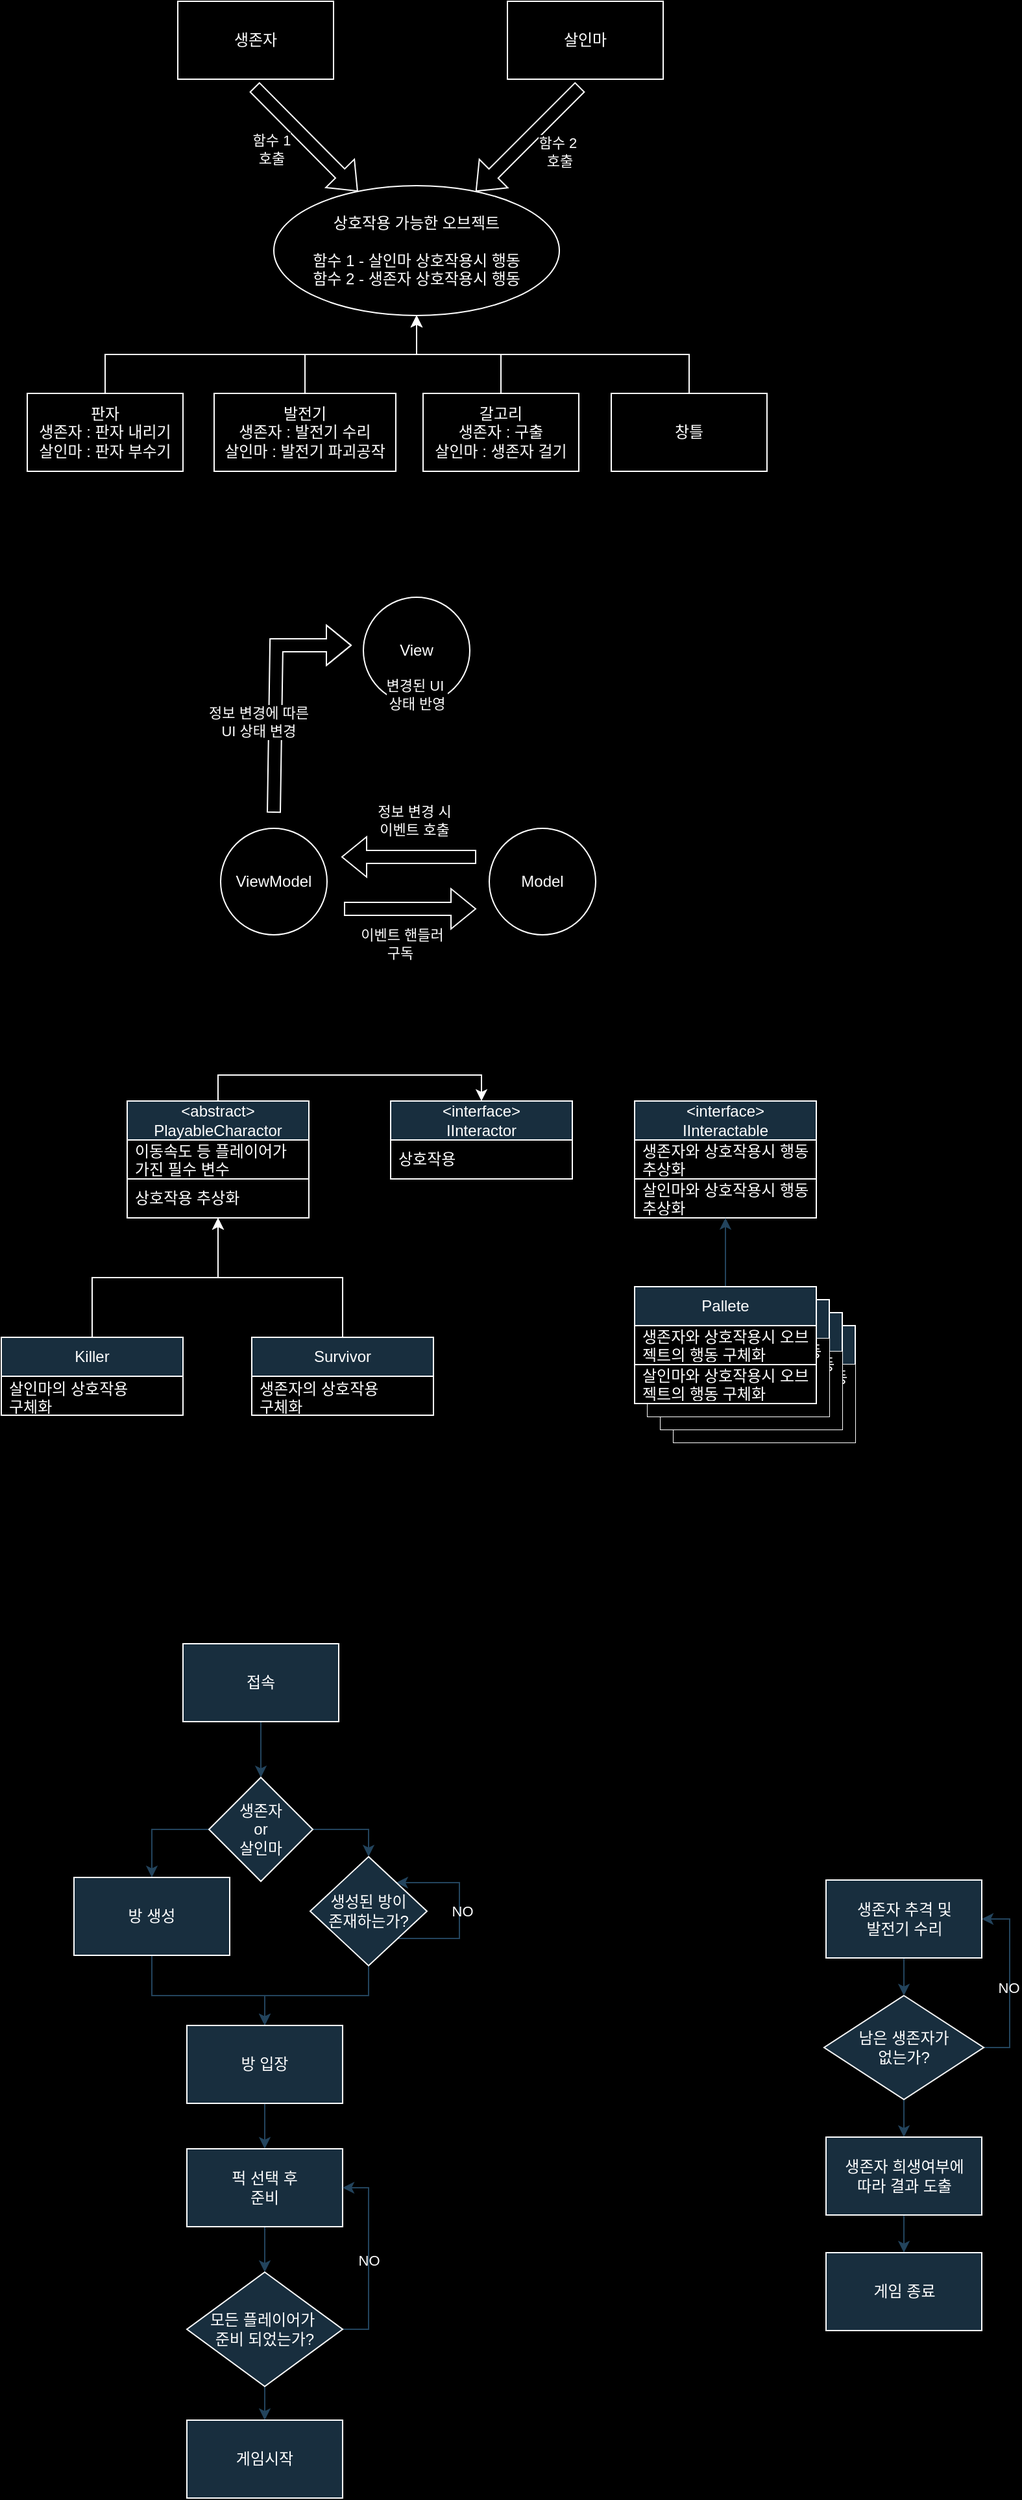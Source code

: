 <mxfile version="24.7.6">
  <diagram name="페이지-1" id="o0APWfUMKUU7ITL8NAqE">
    <mxGraphModel dx="1247" dy="642" grid="0" gridSize="10" guides="1" tooltips="1" connect="1" arrows="1" fold="1" page="0" pageScale="1" pageWidth="827" pageHeight="1169" background="#000000" math="0" shadow="0">
      <root>
        <mxCell id="0" />
        <mxCell id="1" parent="0" />
        <mxCell id="HwlPlYfOWSaUj1gYbrh8-1" value="상호작용 가능한&amp;nbsp;&lt;span style=&quot;background-color: initial;&quot;&gt;오브젝트&lt;/span&gt;&lt;div&gt;&lt;br&gt;&lt;div&gt;함수 1 - 살인마 상호작용시 행동&lt;/div&gt;&lt;div&gt;함수 2 - 생존자 상호작용시 행동&lt;/div&gt;&lt;/div&gt;" style="ellipse;whiteSpace=wrap;html=1;labelBackgroundColor=none;fillColor=#000000;strokeColor=#FFFFFF;fontColor=#FFFFFF;" vertex="1" parent="1">
          <mxGeometry x="250" y="240" width="220" height="100" as="geometry" />
        </mxCell>
        <mxCell id="HwlPlYfOWSaUj1gYbrh8-10" style="edgeStyle=orthogonalEdgeStyle;rounded=0;orthogonalLoop=1;jettySize=auto;html=1;exitX=0.5;exitY=0;exitDx=0;exitDy=0;labelBackgroundColor=none;strokeColor=#FFFFFF;fontColor=default;" edge="1" parent="1" source="HwlPlYfOWSaUj1gYbrh8-2" target="HwlPlYfOWSaUj1gYbrh8-1">
          <mxGeometry relative="1" as="geometry" />
        </mxCell>
        <mxCell id="HwlPlYfOWSaUj1gYbrh8-2" value="판자&lt;div&gt;생존자 : 판자 내리기&lt;/div&gt;&lt;div&gt;살인마 : 판자 부수기&lt;/div&gt;" style="rounded=0;whiteSpace=wrap;html=1;labelBackgroundColor=none;fillColor=#000000;strokeColor=#FFFFFF;fontColor=#FFFFFF;" vertex="1" parent="1">
          <mxGeometry x="60" y="400" width="120" height="60" as="geometry" />
        </mxCell>
        <mxCell id="HwlPlYfOWSaUj1gYbrh8-6" style="edgeStyle=orthogonalEdgeStyle;rounded=0;orthogonalLoop=1;jettySize=auto;html=1;labelBackgroundColor=none;strokeColor=#FFFFFF;fontColor=default;" edge="1" parent="1" source="HwlPlYfOWSaUj1gYbrh8-3" target="HwlPlYfOWSaUj1gYbrh8-1">
          <mxGeometry relative="1" as="geometry" />
        </mxCell>
        <mxCell id="HwlPlYfOWSaUj1gYbrh8-3" value="발전기&lt;div&gt;생존자 : 발전기 수리&lt;/div&gt;&lt;div&gt;살인마 : 발전기 파괴공작&lt;/div&gt;" style="rounded=0;whiteSpace=wrap;html=1;labelBackgroundColor=none;fillColor=#000000;strokeColor=#FFFFFF;fontColor=#FFFFFF;" vertex="1" parent="1">
          <mxGeometry x="204" y="400" width="140" height="60" as="geometry" />
        </mxCell>
        <mxCell id="HwlPlYfOWSaUj1gYbrh8-7" style="edgeStyle=orthogonalEdgeStyle;rounded=0;orthogonalLoop=1;jettySize=auto;html=1;labelBackgroundColor=none;strokeColor=#FFFFFF;fontColor=default;" edge="1" parent="1" source="HwlPlYfOWSaUj1gYbrh8-4" target="HwlPlYfOWSaUj1gYbrh8-1">
          <mxGeometry relative="1" as="geometry" />
        </mxCell>
        <mxCell id="HwlPlYfOWSaUj1gYbrh8-4" value="갈고리&lt;div&gt;생존자 : 구출&lt;/div&gt;&lt;div&gt;살인마 : 생존자 걸기&lt;/div&gt;" style="rounded=0;whiteSpace=wrap;html=1;labelBackgroundColor=none;fillColor=#000000;strokeColor=#FFFFFF;fontColor=#FFFFFF;" vertex="1" parent="1">
          <mxGeometry x="365" y="400" width="120" height="60" as="geometry" />
        </mxCell>
        <mxCell id="HwlPlYfOWSaUj1gYbrh8-11" style="edgeStyle=orthogonalEdgeStyle;rounded=0;orthogonalLoop=1;jettySize=auto;html=1;exitX=0.5;exitY=0;exitDx=0;exitDy=0;labelBackgroundColor=none;strokeColor=#FFFFFF;fontColor=default;" edge="1" parent="1" source="HwlPlYfOWSaUj1gYbrh8-5" target="HwlPlYfOWSaUj1gYbrh8-1">
          <mxGeometry relative="1" as="geometry" />
        </mxCell>
        <mxCell id="HwlPlYfOWSaUj1gYbrh8-5" value="창틀" style="rounded=0;whiteSpace=wrap;html=1;labelBackgroundColor=none;fillColor=#000000;strokeColor=#FFFFFF;fontColor=#FFFFFF;" vertex="1" parent="1">
          <mxGeometry x="510" y="400" width="120" height="60" as="geometry" />
        </mxCell>
        <mxCell id="HwlPlYfOWSaUj1gYbrh8-13" value="생존자" style="rounded=0;whiteSpace=wrap;html=1;labelBackgroundColor=none;fillColor=#000000;strokeColor=#FFFFFF;fontColor=#FFFFFF;" vertex="1" parent="1">
          <mxGeometry x="176" y="98" width="120" height="60" as="geometry" />
        </mxCell>
        <mxCell id="HwlPlYfOWSaUj1gYbrh8-15" value="" style="shape=flexArrow;endArrow=classic;html=1;rounded=0;strokeWidth=1;endSize=6;startSize=16;sourcePerimeterSpacing=0;labelBackgroundColor=none;strokeColor=#FFFFFF;fontColor=default;" edge="1" parent="1" target="HwlPlYfOWSaUj1gYbrh8-1">
          <mxGeometry width="50" height="50" relative="1" as="geometry">
            <mxPoint x="235" y="164" as="sourcePoint" />
            <mxPoint x="359.76" y="230" as="targetPoint" />
          </mxGeometry>
        </mxCell>
        <mxCell id="HwlPlYfOWSaUj1gYbrh8-16" value="함수 1&lt;div&gt;호출&lt;/div&gt;" style="edgeLabel;html=1;align=center;verticalAlign=middle;resizable=0;points=[];labelBackgroundColor=#000000;fontColor=#FFFFFF;" vertex="1" connectable="0" parent="HwlPlYfOWSaUj1gYbrh8-15">
          <mxGeometry x="-0.367" y="4" relative="1" as="geometry">
            <mxPoint x="-15" y="25" as="offset" />
          </mxGeometry>
        </mxCell>
        <mxCell id="HwlPlYfOWSaUj1gYbrh8-18" value="살인마" style="rounded=0;whiteSpace=wrap;html=1;labelBackgroundColor=none;fillColor=#000000;strokeColor=#FFFFFF;fontColor=#FFFFFF;" vertex="1" parent="1">
          <mxGeometry x="430" y="98" width="120" height="60" as="geometry" />
        </mxCell>
        <mxCell id="HwlPlYfOWSaUj1gYbrh8-19" value="" style="shape=flexArrow;endArrow=classic;html=1;rounded=0;strokeWidth=1;endSize=6;startSize=16;sourcePerimeterSpacing=0;labelBackgroundColor=none;strokeColor=#FFFFFF;fontColor=default;" edge="1" parent="1" target="HwlPlYfOWSaUj1gYbrh8-1">
          <mxGeometry width="50" height="50" relative="1" as="geometry">
            <mxPoint x="486" y="164" as="sourcePoint" />
            <mxPoint x="362" y="229" as="targetPoint" />
          </mxGeometry>
        </mxCell>
        <mxCell id="HwlPlYfOWSaUj1gYbrh8-20" value="함수 2&amp;nbsp;&lt;div&gt;호출&lt;/div&gt;" style="edgeLabel;html=1;align=center;verticalAlign=middle;resizable=0;points=[];labelBackgroundColor=#000000;fontColor=#FFFFFF;" vertex="1" connectable="0" parent="HwlPlYfOWSaUj1gYbrh8-19">
          <mxGeometry x="-0.367" y="4" relative="1" as="geometry">
            <mxPoint x="6" y="21" as="offset" />
          </mxGeometry>
        </mxCell>
        <mxCell id="HwlPlYfOWSaUj1gYbrh8-21" value="Model" style="ellipse;whiteSpace=wrap;html=1;aspect=fixed;strokeColor=#FFFFFF;fontColor=#FFFFFF;fillColor=#000000;" vertex="1" parent="1">
          <mxGeometry x="416" y="735" width="82" height="82" as="geometry" />
        </mxCell>
        <mxCell id="HwlPlYfOWSaUj1gYbrh8-22" value="View" style="ellipse;whiteSpace=wrap;html=1;aspect=fixed;strokeColor=#FFFFFF;fontColor=#FFFFFF;fillColor=#000000;" vertex="1" parent="1">
          <mxGeometry x="319" y="557" width="82" height="82" as="geometry" />
        </mxCell>
        <mxCell id="HwlPlYfOWSaUj1gYbrh8-27" value="" style="shape=flexArrow;endArrow=classic;html=1;rounded=0;strokeColor=#FFFFFF;strokeWidth=1;fontSize=16;spacing=11;spacingRight=5;" edge="1" parent="1">
          <mxGeometry width="50" height="50" relative="1" as="geometry">
            <mxPoint x="250" y="723" as="sourcePoint" />
            <mxPoint x="310" y="594" as="targetPoint" />
            <Array as="points">
              <mxPoint x="252" y="594" />
            </Array>
          </mxGeometry>
        </mxCell>
        <mxCell id="HwlPlYfOWSaUj1gYbrh8-29" value="정보 변경 시&lt;div&gt;이벤트 호출&lt;/div&gt;" style="edgeLabel;html=1;align=center;verticalAlign=middle;resizable=0;points=[];labelBackgroundColor=#000000;fontColor=#FFFFFF;" vertex="1" connectable="0" parent="1">
          <mxGeometry x="386.003" y="611.004" as="geometry">
            <mxPoint x="-28" y="118" as="offset" />
          </mxGeometry>
        </mxCell>
        <mxCell id="HwlPlYfOWSaUj1gYbrh8-26" value="&lt;div&gt;&amp;nbsp;이벤트 핸들러&lt;div&gt;구독&lt;/div&gt;&lt;/div&gt;" style="edgeLabel;html=1;align=center;verticalAlign=middle;resizable=0;points=[];labelBackgroundColor=#000000;fontColor=#FFFFFF;" vertex="1" connectable="0" parent="1">
          <mxGeometry x="375.003" y="706.004" as="geometry">
            <mxPoint x="-28" y="118" as="offset" />
          </mxGeometry>
        </mxCell>
        <mxCell id="HwlPlYfOWSaUj1gYbrh8-31" value="정보 변경에 따른&lt;div&gt;UI 상태 변경&lt;/div&gt;" style="edgeLabel;html=1;align=center;verticalAlign=middle;resizable=0;points=[];labelBackgroundColor=#000000;fontColor=#FFFFFF;" vertex="1" connectable="0" parent="1">
          <mxGeometry x="266.003" y="535.004" as="geometry">
            <mxPoint x="-28" y="118" as="offset" />
          </mxGeometry>
        </mxCell>
        <mxCell id="HwlPlYfOWSaUj1gYbrh8-32" value="변경된 UI&amp;nbsp;&lt;div&gt;상태 반영&lt;/div&gt;" style="edgeLabel;html=1;align=center;verticalAlign=middle;resizable=0;points=[];labelBackgroundColor=#000000;fontColor=#FFFFFF;" vertex="1" connectable="0" parent="1">
          <mxGeometry x="388.003" y="514.004" as="geometry">
            <mxPoint x="-28" y="118" as="offset" />
          </mxGeometry>
        </mxCell>
        <mxCell id="HwlPlYfOWSaUj1gYbrh8-33" value="" style="shape=flexArrow;endArrow=classic;html=1;rounded=0;strokeColor=#FFFFFF;" edge="1" parent="1">
          <mxGeometry width="50" height="50" relative="1" as="geometry">
            <mxPoint x="406" y="757" as="sourcePoint" />
            <mxPoint x="302" y="757" as="targetPoint" />
          </mxGeometry>
        </mxCell>
        <mxCell id="HwlPlYfOWSaUj1gYbrh8-23" value="ViewModel" style="ellipse;whiteSpace=wrap;html=1;aspect=fixed;strokeColor=#FFFFFF;fontColor=#FFFFFF;fillColor=#000000;" vertex="1" parent="1">
          <mxGeometry x="209" y="735" width="82" height="82" as="geometry" />
        </mxCell>
        <mxCell id="HwlPlYfOWSaUj1gYbrh8-35" value="" style="shape=flexArrow;endArrow=classic;html=1;rounded=0;strokeColor=#FFFFFF;" edge="1" parent="1">
          <mxGeometry width="50" height="50" relative="1" as="geometry">
            <mxPoint x="304" y="797" as="sourcePoint" />
            <mxPoint x="406" y="797" as="targetPoint" />
          </mxGeometry>
        </mxCell>
        <mxCell id="HwlPlYfOWSaUj1gYbrh8-36" value="&amp;lt;interface&amp;gt;&lt;div&gt;IInteractor&lt;/div&gt;" style="swimlane;fontStyle=0;childLayout=stackLayout;horizontal=1;startSize=30;horizontalStack=0;resizeParent=1;resizeParentMax=0;resizeLast=0;collapsible=1;marginBottom=0;whiteSpace=wrap;html=1;strokeColor=#FFFFFF;fontColor=#FFFFFF;fillColor=#182E3E;" vertex="1" parent="1">
          <mxGeometry x="340" y="945" width="140" height="60" as="geometry" />
        </mxCell>
        <mxCell id="HwlPlYfOWSaUj1gYbrh8-37" value="상호작용" style="text;strokeColor=none;fillColor=none;align=left;verticalAlign=middle;spacingLeft=4;spacingRight=4;overflow=hidden;points=[[0,0.5],[1,0.5]];portConstraint=eastwest;rotatable=0;whiteSpace=wrap;html=1;fontColor=#FFFFFF;" vertex="1" parent="HwlPlYfOWSaUj1gYbrh8-36">
          <mxGeometry y="30" width="140" height="30" as="geometry" />
        </mxCell>
        <mxCell id="HwlPlYfOWSaUj1gYbrh8-54" style="edgeStyle=orthogonalEdgeStyle;rounded=0;orthogonalLoop=1;jettySize=auto;html=1;exitX=0.5;exitY=0;exitDx=0;exitDy=0;entryX=0.5;entryY=0;entryDx=0;entryDy=0;strokeColor=#FFFFFF;" edge="1" parent="1" source="HwlPlYfOWSaUj1gYbrh8-40" target="HwlPlYfOWSaUj1gYbrh8-36">
          <mxGeometry relative="1" as="geometry" />
        </mxCell>
        <mxCell id="HwlPlYfOWSaUj1gYbrh8-40" value="&amp;lt;abstract&amp;gt;&lt;div&gt;PlayableCharactor&lt;/div&gt;" style="swimlane;fontStyle=0;childLayout=stackLayout;horizontal=1;startSize=30;horizontalStack=0;resizeParent=1;resizeParentMax=0;resizeLast=0;collapsible=1;marginBottom=0;whiteSpace=wrap;html=1;strokeColor=#FFFFFF;fontColor=#FFFFFF;fillColor=#182E3E;" vertex="1" parent="1">
          <mxGeometry x="137" y="945" width="140" height="90" as="geometry" />
        </mxCell>
        <mxCell id="HwlPlYfOWSaUj1gYbrh8-41" value="이동속도 등 플레이어가 가진 필수 변수" style="text;strokeColor=#FFFFFF;fillColor=none;align=left;verticalAlign=bottom;spacingLeft=4;spacingRight=4;overflow=hidden;points=[[0,0.5],[1,0.5]];portConstraint=eastwest;rotatable=0;whiteSpace=wrap;html=1;fontColor=#FFFFFF;" vertex="1" parent="HwlPlYfOWSaUj1gYbrh8-40">
          <mxGeometry y="30" width="140" height="30" as="geometry" />
        </mxCell>
        <mxCell id="HwlPlYfOWSaUj1gYbrh8-52" value="상호작용 추상화" style="text;strokeColor=none;fillColor=none;align=left;verticalAlign=middle;spacingLeft=4;spacingRight=4;overflow=hidden;points=[[0,0.5],[1,0.5]];portConstraint=eastwest;rotatable=0;whiteSpace=wrap;html=1;fontColor=#FFFFFF;" vertex="1" parent="HwlPlYfOWSaUj1gYbrh8-40">
          <mxGeometry y="60" width="140" height="30" as="geometry" />
        </mxCell>
        <mxCell id="HwlPlYfOWSaUj1gYbrh8-56" style="edgeStyle=orthogonalEdgeStyle;rounded=0;orthogonalLoop=1;jettySize=auto;html=1;strokeColor=#FFFFFF;" edge="1" parent="1" source="HwlPlYfOWSaUj1gYbrh8-44" target="HwlPlYfOWSaUj1gYbrh8-40">
          <mxGeometry relative="1" as="geometry" />
        </mxCell>
        <mxCell id="HwlPlYfOWSaUj1gYbrh8-44" value="Killer" style="swimlane;fontStyle=0;childLayout=stackLayout;horizontal=1;startSize=30;horizontalStack=0;resizeParent=1;resizeParentMax=0;resizeLast=0;collapsible=1;marginBottom=0;whiteSpace=wrap;html=1;strokeColor=#FFFFFF;fontColor=#FFFFFF;fillColor=#182E3E;" vertex="1" parent="1">
          <mxGeometry x="40" y="1127" width="140" height="60" as="geometry" />
        </mxCell>
        <mxCell id="HwlPlYfOWSaUj1gYbrh8-45" value="살인마의 상호작용&amp;nbsp;&lt;div&gt;구체화&lt;/div&gt;" style="text;strokeColor=none;fillColor=none;align=left;verticalAlign=middle;spacingLeft=4;spacingRight=4;overflow=hidden;points=[[0,0.5],[1,0.5]];portConstraint=eastwest;rotatable=0;whiteSpace=wrap;html=1;fontColor=#FFFFFF;" vertex="1" parent="HwlPlYfOWSaUj1gYbrh8-44">
          <mxGeometry y="30" width="140" height="30" as="geometry" />
        </mxCell>
        <mxCell id="HwlPlYfOWSaUj1gYbrh8-57" style="edgeStyle=orthogonalEdgeStyle;rounded=0;orthogonalLoop=1;jettySize=auto;html=1;strokeColor=#FFFFFF;" edge="1" parent="1" source="HwlPlYfOWSaUj1gYbrh8-48" target="HwlPlYfOWSaUj1gYbrh8-40">
          <mxGeometry relative="1" as="geometry" />
        </mxCell>
        <mxCell id="HwlPlYfOWSaUj1gYbrh8-48" value="Survivor" style="swimlane;fontStyle=0;childLayout=stackLayout;horizontal=1;startSize=30;horizontalStack=0;resizeParent=1;resizeParentMax=0;resizeLast=0;collapsible=1;marginBottom=0;whiteSpace=wrap;html=1;strokeColor=#FFFFFF;fontColor=#FFFFFF;fillColor=#182E3E;" vertex="1" parent="1">
          <mxGeometry x="233" y="1127" width="140" height="60" as="geometry" />
        </mxCell>
        <mxCell id="HwlPlYfOWSaUj1gYbrh8-49" value="생존자의 상호작용&lt;div&gt;구체화&lt;/div&gt;" style="text;strokeColor=none;fillColor=none;align=left;verticalAlign=middle;spacingLeft=4;spacingRight=4;overflow=hidden;points=[[0,0.5],[1,0.5]];portConstraint=eastwest;rotatable=0;whiteSpace=wrap;html=1;fontColor=#FFFFFF;" vertex="1" parent="HwlPlYfOWSaUj1gYbrh8-48">
          <mxGeometry y="30" width="140" height="30" as="geometry" />
        </mxCell>
        <mxCell id="HwlPlYfOWSaUj1gYbrh8-58" value="&amp;lt;interface&amp;gt;&lt;div&gt;IInteractable&lt;/div&gt;" style="swimlane;fontStyle=0;childLayout=stackLayout;horizontal=1;startSize=30;horizontalStack=0;resizeParent=1;resizeParentMax=0;resizeLast=0;collapsible=1;marginBottom=0;whiteSpace=wrap;html=1;strokeColor=#FFFFFF;fontColor=#FFFFFF;fillColor=#182E3E;" vertex="1" parent="1">
          <mxGeometry x="528" y="945" width="140" height="90" as="geometry" />
        </mxCell>
        <mxCell id="HwlPlYfOWSaUj1gYbrh8-59" value="생존자와 상호작용시 행동 추상화" style="text;strokeColor=#FFFFFF;fillColor=none;align=left;verticalAlign=bottom;spacingLeft=4;spacingRight=4;overflow=hidden;points=[[0,0.5],[1,0.5]];portConstraint=eastwest;rotatable=0;whiteSpace=wrap;html=1;fontColor=#FFFFFF;" vertex="1" parent="HwlPlYfOWSaUj1gYbrh8-58">
          <mxGeometry y="30" width="140" height="30" as="geometry" />
        </mxCell>
        <mxCell id="HwlPlYfOWSaUj1gYbrh8-61" value="살인마와 상호작용시 행동 추상화" style="text;strokeColor=#FFFFFF;fillColor=none;align=left;verticalAlign=bottom;spacingLeft=4;spacingRight=4;overflow=hidden;points=[[0,0.5],[1,0.5]];portConstraint=eastwest;rotatable=0;whiteSpace=wrap;html=1;fontColor=#FFFFFF;" vertex="1" parent="HwlPlYfOWSaUj1gYbrh8-58">
          <mxGeometry y="60" width="140" height="30" as="geometry" />
        </mxCell>
        <mxCell id="HwlPlYfOWSaUj1gYbrh8-65" style="edgeStyle=orthogonalEdgeStyle;rounded=0;orthogonalLoop=1;jettySize=auto;html=1;strokeColor=#23445D;" edge="1" parent="1" source="HwlPlYfOWSaUj1gYbrh8-62" target="HwlPlYfOWSaUj1gYbrh8-58">
          <mxGeometry relative="1" as="geometry" />
        </mxCell>
        <mxCell id="HwlPlYfOWSaUj1gYbrh8-87" value="Pallete" style="swimlane;fontStyle=0;childLayout=stackLayout;horizontal=1;startSize=30;horizontalStack=0;resizeParent=1;resizeParentMax=0;resizeLast=0;collapsible=1;marginBottom=0;whiteSpace=wrap;html=1;strokeColor=#FFFFFF;fontColor=#FFFFFF;fillColor=#182E3E;" vertex="1" parent="1">
          <mxGeometry x="558" y="1118" width="140" height="90" as="geometry" />
        </mxCell>
        <mxCell id="HwlPlYfOWSaUj1gYbrh8-88" value="생존자와 상호작용시 행동 구체화" style="text;strokeColor=none;fillColor=#000000;align=left;verticalAlign=middle;spacingLeft=4;spacingRight=4;overflow=hidden;points=[[0,0.5],[1,0.5]];portConstraint=eastwest;rotatable=0;whiteSpace=wrap;html=1;fontColor=#FFFFFF;" vertex="1" parent="HwlPlYfOWSaUj1gYbrh8-87">
          <mxGeometry y="30" width="140" height="30" as="geometry" />
        </mxCell>
        <mxCell id="HwlPlYfOWSaUj1gYbrh8-89" value="" style="text;strokeColor=none;fillColor=#000000;align=left;verticalAlign=middle;spacingLeft=4;spacingRight=4;overflow=hidden;points=[[0,0.5],[1,0.5]];portConstraint=eastwest;rotatable=0;whiteSpace=wrap;html=1;fontColor=#FFFFFF;" vertex="1" parent="HwlPlYfOWSaUj1gYbrh8-87">
          <mxGeometry y="60" width="140" height="30" as="geometry" />
        </mxCell>
        <mxCell id="HwlPlYfOWSaUj1gYbrh8-84" value="Pallete" style="swimlane;fontStyle=0;childLayout=stackLayout;horizontal=1;startSize=30;horizontalStack=0;resizeParent=1;resizeParentMax=0;resizeLast=0;collapsible=1;marginBottom=0;whiteSpace=wrap;html=1;strokeColor=#FFFFFF;fontColor=#FFFFFF;fillColor=#182E3E;" vertex="1" parent="1">
          <mxGeometry x="548" y="1108" width="140" height="90" as="geometry" />
        </mxCell>
        <mxCell id="HwlPlYfOWSaUj1gYbrh8-85" value="생존자와 상호작용시 행동 구체화" style="text;strokeColor=none;fillColor=#000000;align=left;verticalAlign=middle;spacingLeft=4;spacingRight=4;overflow=hidden;points=[[0,0.5],[1,0.5]];portConstraint=eastwest;rotatable=0;whiteSpace=wrap;html=1;fontColor=#FFFFFF;" vertex="1" parent="HwlPlYfOWSaUj1gYbrh8-84">
          <mxGeometry y="30" width="140" height="30" as="geometry" />
        </mxCell>
        <mxCell id="HwlPlYfOWSaUj1gYbrh8-86" value="" style="text;strokeColor=none;fillColor=#000000;align=left;verticalAlign=middle;spacingLeft=4;spacingRight=4;overflow=hidden;points=[[0,0.5],[1,0.5]];portConstraint=eastwest;rotatable=0;whiteSpace=wrap;html=1;fontColor=#FFFFFF;" vertex="1" parent="HwlPlYfOWSaUj1gYbrh8-84">
          <mxGeometry y="60" width="140" height="30" as="geometry" />
        </mxCell>
        <mxCell id="HwlPlYfOWSaUj1gYbrh8-81" value="Pallete" style="swimlane;fontStyle=0;childLayout=stackLayout;horizontal=1;startSize=30;horizontalStack=0;resizeParent=1;resizeParentMax=0;resizeLast=0;collapsible=1;marginBottom=0;whiteSpace=wrap;html=1;strokeColor=#FFFFFF;fontColor=#FFFFFF;fillColor=#182E3E;" vertex="1" parent="1">
          <mxGeometry x="538" y="1098" width="140" height="90" as="geometry" />
        </mxCell>
        <mxCell id="HwlPlYfOWSaUj1gYbrh8-82" value="생존자와 상호작용시 행동 구체화" style="text;strokeColor=none;fillColor=#000000;align=left;verticalAlign=middle;spacingLeft=4;spacingRight=4;overflow=hidden;points=[[0,0.5],[1,0.5]];portConstraint=eastwest;rotatable=0;whiteSpace=wrap;html=1;fontColor=#FFFFFF;" vertex="1" parent="HwlPlYfOWSaUj1gYbrh8-81">
          <mxGeometry y="30" width="140" height="30" as="geometry" />
        </mxCell>
        <mxCell id="HwlPlYfOWSaUj1gYbrh8-83" value="" style="text;strokeColor=none;fillColor=#000000;align=left;verticalAlign=middle;spacingLeft=4;spacingRight=4;overflow=hidden;points=[[0,0.5],[1,0.5]];portConstraint=eastwest;rotatable=0;whiteSpace=wrap;html=1;fontColor=#FFFFFF;" vertex="1" parent="HwlPlYfOWSaUj1gYbrh8-81">
          <mxGeometry y="60" width="140" height="30" as="geometry" />
        </mxCell>
        <mxCell id="HwlPlYfOWSaUj1gYbrh8-62" value="Pallete" style="swimlane;fontStyle=0;childLayout=stackLayout;horizontal=1;startSize=30;horizontalStack=0;resizeParent=1;resizeParentMax=0;resizeLast=0;collapsible=1;marginBottom=0;whiteSpace=wrap;html=1;strokeColor=#FFFFFF;fontColor=#FFFFFF;fillColor=#182E3E;" vertex="1" parent="1">
          <mxGeometry x="528" y="1088" width="140" height="90" as="geometry" />
        </mxCell>
        <mxCell id="HwlPlYfOWSaUj1gYbrh8-63" value="생존자와 상호작용시 오브젝트의 행동 구체화" style="text;strokeColor=#FFFFFF;fillColor=#000000;align=left;verticalAlign=bottom;spacingLeft=4;spacingRight=4;overflow=hidden;points=[[0,0.5],[1,0.5]];portConstraint=eastwest;rotatable=0;whiteSpace=wrap;html=1;fontColor=#FFFFFF;" vertex="1" parent="HwlPlYfOWSaUj1gYbrh8-62">
          <mxGeometry y="30" width="140" height="30" as="geometry" />
        </mxCell>
        <mxCell id="HwlPlYfOWSaUj1gYbrh8-64" value="살인마와 상호작용시 오브젝트의 행동 구체화" style="text;strokeColor=#FFFFFF;fillColor=#000000;align=left;verticalAlign=bottom;spacingLeft=4;spacingRight=4;overflow=hidden;points=[[0,0.5],[1,0.5]];portConstraint=eastwest;rotatable=0;whiteSpace=wrap;html=1;fontColor=#FFFFFF;" vertex="1" parent="HwlPlYfOWSaUj1gYbrh8-62">
          <mxGeometry y="60" width="140" height="30" as="geometry" />
        </mxCell>
        <mxCell id="HwlPlYfOWSaUj1gYbrh8-92" style="edgeStyle=orthogonalEdgeStyle;rounded=0;orthogonalLoop=1;jettySize=auto;html=1;strokeColor=#23445D;" edge="1" parent="1" source="HwlPlYfOWSaUj1gYbrh8-90" target="HwlPlYfOWSaUj1gYbrh8-91">
          <mxGeometry relative="1" as="geometry" />
        </mxCell>
        <mxCell id="HwlPlYfOWSaUj1gYbrh8-90" value="접속" style="rounded=0;whiteSpace=wrap;html=1;strokeColor=#FFFFFF;fontColor=#FFFFFF;fillColor=#182E3E;" vertex="1" parent="1">
          <mxGeometry x="180" y="1363" width="120" height="60" as="geometry" />
        </mxCell>
        <mxCell id="HwlPlYfOWSaUj1gYbrh8-96" style="edgeStyle=orthogonalEdgeStyle;rounded=0;orthogonalLoop=1;jettySize=auto;html=1;exitX=1;exitY=0.5;exitDx=0;exitDy=0;strokeColor=#23445D;" edge="1" parent="1" source="HwlPlYfOWSaUj1gYbrh8-91" target="HwlPlYfOWSaUj1gYbrh8-94">
          <mxGeometry relative="1" as="geometry" />
        </mxCell>
        <mxCell id="HwlPlYfOWSaUj1gYbrh8-121" style="edgeStyle=orthogonalEdgeStyle;rounded=0;orthogonalLoop=1;jettySize=auto;html=1;exitX=0;exitY=0.5;exitDx=0;exitDy=0;strokeColor=#23445D;" edge="1" parent="1" source="HwlPlYfOWSaUj1gYbrh8-91" target="HwlPlYfOWSaUj1gYbrh8-100">
          <mxGeometry relative="1" as="geometry" />
        </mxCell>
        <mxCell id="HwlPlYfOWSaUj1gYbrh8-91" value="생존자&lt;div&gt;or&lt;/div&gt;&lt;div&gt;살인마&lt;/div&gt;" style="rhombus;whiteSpace=wrap;html=1;strokeColor=#FFFFFF;fontColor=#FFFFFF;fillColor=#182E3E;" vertex="1" parent="1">
          <mxGeometry x="200" y="1466" width="80" height="80" as="geometry" />
        </mxCell>
        <mxCell id="HwlPlYfOWSaUj1gYbrh8-105" style="edgeStyle=orthogonalEdgeStyle;rounded=0;orthogonalLoop=1;jettySize=auto;html=1;strokeColor=#23445D;" edge="1" parent="1" source="HwlPlYfOWSaUj1gYbrh8-94" target="HwlPlYfOWSaUj1gYbrh8-102">
          <mxGeometry relative="1" as="geometry" />
        </mxCell>
        <mxCell id="HwlPlYfOWSaUj1gYbrh8-107" style="edgeStyle=orthogonalEdgeStyle;rounded=0;orthogonalLoop=1;jettySize=auto;html=1;exitX=1;exitY=1;exitDx=0;exitDy=0;strokeColor=#23445D;" edge="1" parent="1" source="HwlPlYfOWSaUj1gYbrh8-94" target="HwlPlYfOWSaUj1gYbrh8-94">
          <mxGeometry relative="1" as="geometry">
            <mxPoint x="375" y="1547" as="targetPoint" />
            <Array as="points">
              <mxPoint x="393" y="1590" />
              <mxPoint x="393" y="1547" />
            </Array>
          </mxGeometry>
        </mxCell>
        <mxCell id="HwlPlYfOWSaUj1gYbrh8-108" value="NO" style="edgeLabel;html=1;align=center;verticalAlign=middle;resizable=0;points=[];strokeColor=#FFFFFF;fontColor=#FFFFFF;fillColor=#182E3E;labelBackgroundColor=none;" vertex="1" connectable="0" parent="HwlPlYfOWSaUj1gYbrh8-107">
          <mxGeometry x="0.077" relative="1" as="geometry">
            <mxPoint x="2" y="6" as="offset" />
          </mxGeometry>
        </mxCell>
        <mxCell id="HwlPlYfOWSaUj1gYbrh8-94" value="생성된 방이&lt;div&gt;존재하는가?&lt;/div&gt;" style="rhombus;whiteSpace=wrap;html=1;strokeColor=#FFFFFF;fontColor=#FFFFFF;fillColor=#182E3E;" vertex="1" parent="1">
          <mxGeometry x="278" y="1527" width="90" height="84" as="geometry" />
        </mxCell>
        <mxCell id="HwlPlYfOWSaUj1gYbrh8-106" style="edgeStyle=orthogonalEdgeStyle;rounded=0;orthogonalLoop=1;jettySize=auto;html=1;strokeColor=#23445D;" edge="1" parent="1" source="HwlPlYfOWSaUj1gYbrh8-100" target="HwlPlYfOWSaUj1gYbrh8-102">
          <mxGeometry relative="1" as="geometry">
            <Array as="points">
              <mxPoint x="156" y="1634" />
              <mxPoint x="243" y="1634" />
            </Array>
          </mxGeometry>
        </mxCell>
        <mxCell id="HwlPlYfOWSaUj1gYbrh8-100" value="방 생성" style="rounded=0;whiteSpace=wrap;html=1;strokeColor=#FFFFFF;fontColor=#FFFFFF;fillColor=#182E3E;" vertex="1" parent="1">
          <mxGeometry x="96" y="1543" width="120" height="60" as="geometry" />
        </mxCell>
        <mxCell id="HwlPlYfOWSaUj1gYbrh8-112" style="edgeStyle=orthogonalEdgeStyle;rounded=0;orthogonalLoop=1;jettySize=auto;html=1;strokeColor=#23445D;" edge="1" parent="1" source="HwlPlYfOWSaUj1gYbrh8-102" target="HwlPlYfOWSaUj1gYbrh8-110">
          <mxGeometry relative="1" as="geometry" />
        </mxCell>
        <mxCell id="HwlPlYfOWSaUj1gYbrh8-102" value="방 입장" style="rounded=0;whiteSpace=wrap;html=1;strokeColor=#FFFFFF;fontColor=#FFFFFF;fillColor=#182E3E;" vertex="1" parent="1">
          <mxGeometry x="183" y="1657" width="120" height="60" as="geometry" />
        </mxCell>
        <mxCell id="HwlPlYfOWSaUj1gYbrh8-113" style="edgeStyle=orthogonalEdgeStyle;rounded=0;orthogonalLoop=1;jettySize=auto;html=1;strokeColor=#23445D;" edge="1" parent="1" source="HwlPlYfOWSaUj1gYbrh8-110" target="HwlPlYfOWSaUj1gYbrh8-111">
          <mxGeometry relative="1" as="geometry" />
        </mxCell>
        <mxCell id="HwlPlYfOWSaUj1gYbrh8-110" value="퍽 선택 후&lt;div&gt;준비&lt;/div&gt;" style="rounded=0;whiteSpace=wrap;html=1;strokeColor=#FFFFFF;fontColor=#FFFFFF;fillColor=#182E3E;" vertex="1" parent="1">
          <mxGeometry x="183" y="1752" width="120" height="60" as="geometry" />
        </mxCell>
        <mxCell id="HwlPlYfOWSaUj1gYbrh8-116" style="edgeStyle=orthogonalEdgeStyle;rounded=0;orthogonalLoop=1;jettySize=auto;html=1;exitX=1;exitY=0.5;exitDx=0;exitDy=0;entryX=1;entryY=0.5;entryDx=0;entryDy=0;strokeColor=#23445D;" edge="1" parent="1" source="HwlPlYfOWSaUj1gYbrh8-111" target="HwlPlYfOWSaUj1gYbrh8-110">
          <mxGeometry relative="1" as="geometry" />
        </mxCell>
        <mxCell id="HwlPlYfOWSaUj1gYbrh8-117" value="" style="edgeLabel;html=1;align=center;verticalAlign=middle;resizable=0;points=[];strokeColor=#FFFFFF;fontColor=#FFFFFF;fillColor=#182E3E;" vertex="1" connectable="0" parent="HwlPlYfOWSaUj1gYbrh8-116">
          <mxGeometry x="-0.172" relative="1" as="geometry">
            <mxPoint as="offset" />
          </mxGeometry>
        </mxCell>
        <mxCell id="HwlPlYfOWSaUj1gYbrh8-120" style="edgeStyle=orthogonalEdgeStyle;rounded=0;orthogonalLoop=1;jettySize=auto;html=1;strokeColor=#23445D;" edge="1" parent="1" source="HwlPlYfOWSaUj1gYbrh8-111" target="HwlPlYfOWSaUj1gYbrh8-119">
          <mxGeometry relative="1" as="geometry" />
        </mxCell>
        <mxCell id="HwlPlYfOWSaUj1gYbrh8-111" value="모든 플레이어가&amp;nbsp;&lt;div&gt;준비 되었는가?&lt;/div&gt;" style="rhombus;whiteSpace=wrap;html=1;strokeColor=#FFFFFF;fontColor=#FFFFFF;fillColor=#182E3E;" vertex="1" parent="1">
          <mxGeometry x="183" y="1847" width="120" height="88" as="geometry" />
        </mxCell>
        <mxCell id="HwlPlYfOWSaUj1gYbrh8-118" value="NO" style="edgeLabel;html=1;align=center;verticalAlign=middle;resizable=0;points=[];strokeColor=#FFFFFF;fontColor=#FFFFFF;fillColor=#182E3E;labelBackgroundColor=none;" vertex="1" connectable="0" parent="1">
          <mxGeometry x="363" y="1655.997" as="geometry">
            <mxPoint x="-40" y="182" as="offset" />
          </mxGeometry>
        </mxCell>
        <mxCell id="HwlPlYfOWSaUj1gYbrh8-119" value="게임시작" style="rounded=0;whiteSpace=wrap;html=1;strokeColor=#FFFFFF;fontColor=#FFFFFF;fillColor=#182E3E;" vertex="1" parent="1">
          <mxGeometry x="183" y="1961" width="120" height="60" as="geometry" />
        </mxCell>
        <mxCell id="HwlPlYfOWSaUj1gYbrh8-129" style="edgeStyle=orthogonalEdgeStyle;rounded=0;orthogonalLoop=1;jettySize=auto;html=1;exitX=1;exitY=0.5;exitDx=0;exitDy=0;entryX=1;entryY=0.5;entryDx=0;entryDy=0;strokeColor=#23445D;" edge="1" parent="1" source="HwlPlYfOWSaUj1gYbrh8-122" target="HwlPlYfOWSaUj1gYbrh8-123">
          <mxGeometry relative="1" as="geometry" />
        </mxCell>
        <mxCell id="HwlPlYfOWSaUj1gYbrh8-130" value="" style="edgeLabel;html=1;align=center;verticalAlign=middle;resizable=0;points=[];strokeColor=#FFFFFF;fontColor=#FFFFFF;fillColor=#182E3E;" vertex="1" connectable="0" parent="HwlPlYfOWSaUj1gYbrh8-129">
          <mxGeometry x="-0.137" relative="1" as="geometry">
            <mxPoint as="offset" />
          </mxGeometry>
        </mxCell>
        <mxCell id="HwlPlYfOWSaUj1gYbrh8-135" style="edgeStyle=orthogonalEdgeStyle;rounded=0;orthogonalLoop=1;jettySize=auto;html=1;strokeColor=#23445D;" edge="1" parent="1" source="HwlPlYfOWSaUj1gYbrh8-122" target="HwlPlYfOWSaUj1gYbrh8-132">
          <mxGeometry relative="1" as="geometry" />
        </mxCell>
        <mxCell id="HwlPlYfOWSaUj1gYbrh8-122" value="남은 생존자가&lt;div&gt;없는가?&lt;/div&gt;" style="rhombus;whiteSpace=wrap;html=1;strokeColor=#FFFFFF;fontColor=#FFFFFF;fillColor=#182E3E;" vertex="1" parent="1">
          <mxGeometry x="674" y="1634" width="123" height="80" as="geometry" />
        </mxCell>
        <mxCell id="HwlPlYfOWSaUj1gYbrh8-127" style="edgeStyle=orthogonalEdgeStyle;rounded=0;orthogonalLoop=1;jettySize=auto;html=1;strokeColor=#23445D;" edge="1" parent="1" source="HwlPlYfOWSaUj1gYbrh8-123" target="HwlPlYfOWSaUj1gYbrh8-122">
          <mxGeometry relative="1" as="geometry" />
        </mxCell>
        <mxCell id="HwlPlYfOWSaUj1gYbrh8-123" value="생존자 추격 및&lt;div&gt;발전기 수리&lt;/div&gt;" style="whiteSpace=wrap;html=1;fillColor=#182E3E;strokeColor=#FFFFFF;fontColor=#FFFFFF;" vertex="1" parent="1">
          <mxGeometry x="675.5" y="1545" width="120" height="60" as="geometry" />
        </mxCell>
        <mxCell id="HwlPlYfOWSaUj1gYbrh8-131" value="NO" style="edgeLabel;html=1;align=center;verticalAlign=middle;resizable=0;points=[];strokeColor=#FFFFFF;fontColor=#FFFFFF;fillColor=#182E3E;labelBackgroundColor=none;" vertex="1" connectable="0" parent="1">
          <mxGeometry x="816" y="1627.997" as="geometry" />
        </mxCell>
        <mxCell id="HwlPlYfOWSaUj1gYbrh8-134" value="" style="edgeStyle=orthogonalEdgeStyle;rounded=0;orthogonalLoop=1;jettySize=auto;html=1;strokeColor=#23445D;" edge="1" parent="1" source="HwlPlYfOWSaUj1gYbrh8-132" target="HwlPlYfOWSaUj1gYbrh8-133">
          <mxGeometry relative="1" as="geometry" />
        </mxCell>
        <mxCell id="HwlPlYfOWSaUj1gYbrh8-132" value="생존자 희생여부에&lt;div&gt;따라 결과 도출&lt;/div&gt;" style="rounded=0;whiteSpace=wrap;html=1;strokeColor=#FFFFFF;fontColor=#FFFFFF;fillColor=#182E3E;" vertex="1" parent="1">
          <mxGeometry x="675.5" y="1743" width="120" height="60" as="geometry" />
        </mxCell>
        <mxCell id="HwlPlYfOWSaUj1gYbrh8-133" value="게임 종료" style="whiteSpace=wrap;html=1;fillColor=#182E3E;strokeColor=#FFFFFF;fontColor=#FFFFFF;rounded=0;" vertex="1" parent="1">
          <mxGeometry x="675.5" y="1832" width="120" height="60" as="geometry" />
        </mxCell>
      </root>
    </mxGraphModel>
  </diagram>
</mxfile>
